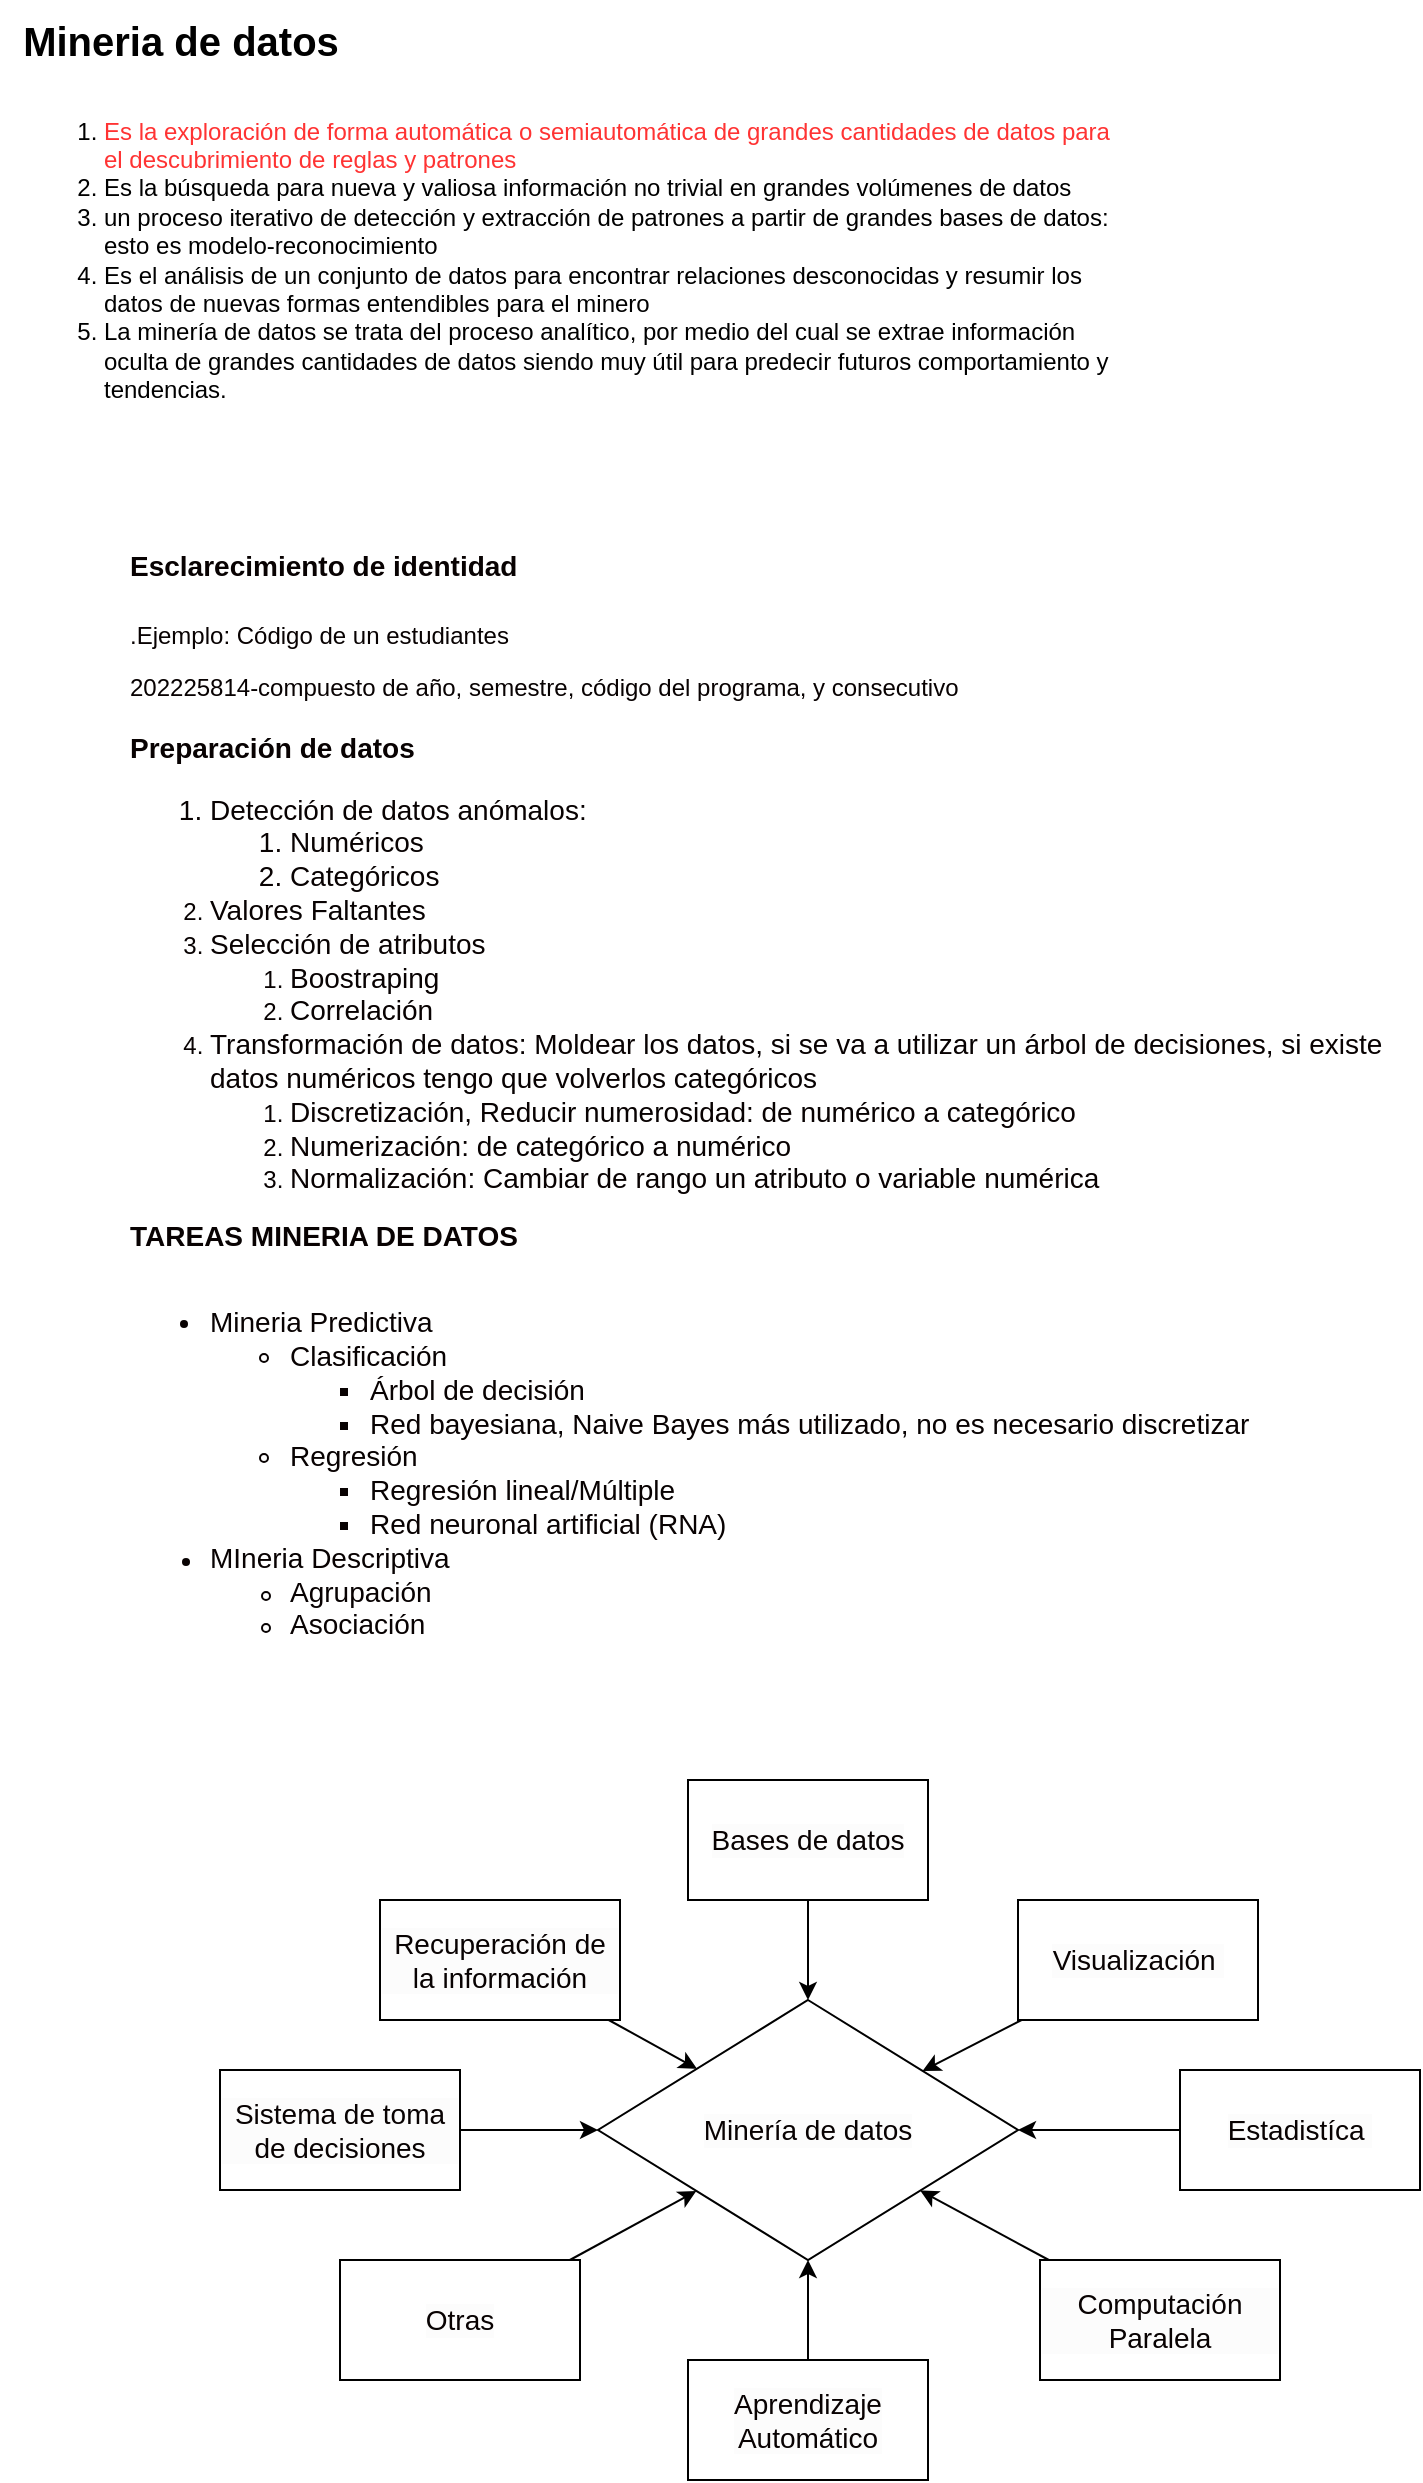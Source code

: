 <mxfile version="20.8.20" type="github">
  <diagram name="Página-1" id="TSq5aVHbMTyvOQhU0XD-">
    <mxGraphModel dx="1434" dy="755" grid="1" gridSize="10" guides="1" tooltips="1" connect="1" arrows="1" fold="1" page="1" pageScale="1" pageWidth="827" pageHeight="1169" math="0" shadow="0">
      <root>
        <mxCell id="0" />
        <mxCell id="1" parent="0" />
        <mxCell id="IPiXcc0ootGk9iN5v62f-1" value="&lt;b&gt;&lt;font style=&quot;font-size: 20px;&quot;&gt;Mineria de datos&lt;/font&gt;&lt;/b&gt;" style="text;html=1;align=center;verticalAlign=middle;resizable=0;points=[];autosize=1;strokeColor=none;fillColor=none;" vertex="1" parent="1">
          <mxGeometry x="10" y="30" width="180" height="40" as="geometry" />
        </mxCell>
        <mxCell id="IPiXcc0ootGk9iN5v62f-2" value="&lt;div style=&quot;&quot;&gt;&lt;ol&gt;&lt;li&gt;&lt;span style=&quot;background-color: initial;&quot;&gt;&lt;font color=&quot;#ff3333&quot;&gt;Es la exploración de forma automática o semiautomática de grandes cantidades de datos para el descubrimiento de reglas y patrones&lt;/font&gt;&lt;/span&gt;&lt;/li&gt;&lt;li&gt;Es la búsqueda para nueva y valiosa información no trivial en grandes volúmenes de datos&lt;/li&gt;&lt;li&gt;un proceso iterativo de detección y extracción de patrones a partir de grandes bases de datos: esto es modelo-reconocimiento&amp;nbsp;&lt;/li&gt;&lt;li&gt;Es el análisis de un conjunto de datos para encontrar relaciones desconocidas y resumir los datos de nuevas formas entendibles para el minero&amp;nbsp;&lt;/li&gt;&lt;li&gt;La minería de datos se trata del proceso analítico, por medio del cual se extrae información oculta de grandes cantidades de datos siendo muy útil para predecir futuros comportamiento y tendencias.&lt;/li&gt;&lt;/ol&gt;&lt;/div&gt;" style="text;html=1;strokeColor=none;fillColor=none;align=left;verticalAlign=middle;whiteSpace=wrap;rounded=0;" vertex="1" parent="1">
          <mxGeometry x="20" y="80" width="545" height="160" as="geometry" />
        </mxCell>
        <mxCell id="IPiXcc0ootGk9iN5v62f-8" value="&lt;h1&gt;&lt;font style=&quot;font-size: 14px;&quot;&gt;Esclarecimiento de identidad&amp;nbsp;&lt;/font&gt;&lt;/h1&gt;&lt;p&gt;.Ejemplo: Código de un estudiantes&lt;/p&gt;&lt;p&gt;202225814-compuesto de año, semestre, código del programa, y consecutivo&lt;/p&gt;&lt;p style=&quot;font-size: 14px;&quot;&gt;&lt;font style=&quot;font-size: 14px;&quot;&gt;&lt;b&gt;Preparación de datos&lt;/b&gt;&lt;/font&gt;&lt;/p&gt;&lt;p style=&quot;&quot;&gt;&lt;/p&gt;&lt;ol style=&quot;&quot;&gt;&lt;li style=&quot;font-size: 14px;&quot;&gt;Detección de datos anómalos:&amp;nbsp;&lt;/li&gt;&lt;ol style=&quot;font-size: 14px;&quot;&gt;&lt;li&gt;Numéricos&lt;/li&gt;&lt;li&gt;Categóricos&lt;/li&gt;&lt;/ol&gt;&lt;li style=&quot;&quot;&gt;&lt;span style=&quot;font-size: 14px;&quot;&gt;Valores Faltantes&lt;/span&gt;&lt;/li&gt;&lt;li style=&quot;&quot;&gt;&lt;span style=&quot;font-size: 14px;&quot;&gt;Selección de atributos&lt;/span&gt;&lt;/li&gt;&lt;ol&gt;&lt;li style=&quot;&quot;&gt;&lt;span style=&quot;font-size: 14px;&quot;&gt;Boostraping&lt;/span&gt;&lt;/li&gt;&lt;li style=&quot;&quot;&gt;&lt;span style=&quot;font-size: 14px;&quot;&gt;Correlación&lt;/span&gt;&lt;/li&gt;&lt;/ol&gt;&lt;li&gt;&lt;span style=&quot;font-size: 14px;&quot;&gt;Transformación de datos: Moldear los datos, si se va a utilizar un árbol&amp;nbsp;de decisiones, si existe datos numéricos tengo que volverlos categóricos&lt;/span&gt;&lt;/li&gt;&lt;ol&gt;&lt;li&gt;&lt;span style=&quot;font-size: 14px;&quot;&gt;Discretización, Reducir&amp;nbsp;numerosidad: de numérico a categórico&amp;nbsp;&lt;/span&gt;&lt;/li&gt;&lt;li&gt;&lt;span style=&quot;font-size: 14px;&quot;&gt;Numerización: de categórico&amp;nbsp;a&amp;nbsp;numérico&lt;/span&gt;&lt;/li&gt;&lt;li&gt;&lt;span style=&quot;font-size: 14px;&quot;&gt;Normalización: Cambiar de rango un atributo o variable numérica&lt;/span&gt;&lt;/li&gt;&lt;/ol&gt;&lt;/ol&gt;&lt;b style=&quot;font-size: 14px;&quot;&gt;TAREAS MINERIA DE DATOS&lt;/b&gt;&lt;br&gt;&lt;br&gt;&lt;ul style=&quot;&quot;&gt;&lt;li style=&quot;font-size: 14px;&quot;&gt;&lt;span style=&quot;font-size: 14px;&quot;&gt;Mineria Predictiva&lt;/span&gt;&lt;/li&gt;&lt;ul style=&quot;&quot;&gt;&lt;li style=&quot;font-size: 14px;&quot;&gt;&lt;span style=&quot;font-size: 14px;&quot;&gt;Clasificación&lt;/span&gt;&lt;/li&gt;&lt;ul style=&quot;font-size: 14px;&quot;&gt;&lt;li&gt;Árbol de decisión&lt;/li&gt;&lt;li&gt;Red bayesiana, Naive Bayes más utilizado, no es necesario discretizar&lt;/li&gt;&lt;/ul&gt;&lt;li style=&quot;font-size: 14px;&quot;&gt;&lt;span style=&quot;font-size: 14px;&quot;&gt;Regresión&lt;/span&gt;&lt;/li&gt;&lt;ul style=&quot;font-size: 14px;&quot;&gt;&lt;li&gt;Regresión lineal/Múltiple&lt;/li&gt;&lt;li&gt;Red neuronal artificial (RNA)&lt;/li&gt;&lt;/ul&gt;&lt;/ul&gt;&lt;li&gt;&lt;span style=&quot;font-size: 14px;&quot;&gt;MIneria Descriptiva&lt;/span&gt;&lt;/li&gt;&lt;ul&gt;&lt;li&gt;&lt;span style=&quot;font-size: 14px;&quot;&gt;Agrupación&lt;/span&gt;&lt;/li&gt;&lt;li&gt;&lt;span style=&quot;font-size: 14px;&quot;&gt;Asociación&lt;/span&gt;&lt;/li&gt;&lt;/ul&gt;&lt;/ul&gt;&lt;p&gt;&lt;/p&gt;" style="text;html=1;strokeColor=none;fillColor=none;spacing=5;spacingTop=-20;whiteSpace=wrap;overflow=hidden;rounded=0;fontSize=12;fontColor=#080202;" vertex="1" parent="1">
          <mxGeometry x="70" y="290" width="650" height="620" as="geometry" />
        </mxCell>
        <mxCell id="IPiXcc0ootGk9iN5v62f-14" value="Minería de datos" style="rhombus;whiteSpace=wrap;html=1;labelBackgroundColor=#FCFCFC;fontSize=14;fontColor=#080202;" vertex="1" parent="1">
          <mxGeometry x="309" y="1030" width="210" height="130" as="geometry" />
        </mxCell>
        <mxCell id="IPiXcc0ootGk9iN5v62f-25" value="" style="edgeStyle=none;rounded=0;orthogonalLoop=1;jettySize=auto;html=1;fontSize=14;fontColor=#080202;" edge="1" parent="1" source="IPiXcc0ootGk9iN5v62f-15" target="IPiXcc0ootGk9iN5v62f-14">
          <mxGeometry relative="1" as="geometry" />
        </mxCell>
        <mxCell id="IPiXcc0ootGk9iN5v62f-15" value="Bases de datos" style="rounded=0;whiteSpace=wrap;html=1;labelBackgroundColor=#FCFCFC;fontSize=14;fontColor=#080202;" vertex="1" parent="1">
          <mxGeometry x="354" y="920" width="120" height="60" as="geometry" />
        </mxCell>
        <mxCell id="IPiXcc0ootGk9iN5v62f-26" value="" style="edgeStyle=none;rounded=0;orthogonalLoop=1;jettySize=auto;html=1;fontSize=14;fontColor=#080202;" edge="1" parent="1" source="IPiXcc0ootGk9iN5v62f-16" target="IPiXcc0ootGk9iN5v62f-14">
          <mxGeometry relative="1" as="geometry" />
        </mxCell>
        <mxCell id="IPiXcc0ootGk9iN5v62f-16" value="Visualización&amp;nbsp;" style="rounded=0;whiteSpace=wrap;html=1;labelBackgroundColor=#FCFCFC;fontSize=14;fontColor=#080202;" vertex="1" parent="1">
          <mxGeometry x="519" y="980" width="120" height="60" as="geometry" />
        </mxCell>
        <mxCell id="IPiXcc0ootGk9iN5v62f-27" value="" style="edgeStyle=none;rounded=0;orthogonalLoop=1;jettySize=auto;html=1;fontSize=14;fontColor=#080202;" edge="1" parent="1" source="IPiXcc0ootGk9iN5v62f-17" target="IPiXcc0ootGk9iN5v62f-14">
          <mxGeometry relative="1" as="geometry" />
        </mxCell>
        <mxCell id="IPiXcc0ootGk9iN5v62f-17" value="Estadistíca&amp;nbsp;" style="rounded=0;whiteSpace=wrap;html=1;labelBackgroundColor=#FCFCFC;fontSize=14;fontColor=#080202;" vertex="1" parent="1">
          <mxGeometry x="600" y="1065" width="120" height="60" as="geometry" />
        </mxCell>
        <mxCell id="IPiXcc0ootGk9iN5v62f-28" value="" style="edgeStyle=none;rounded=0;orthogonalLoop=1;jettySize=auto;html=1;fontSize=14;fontColor=#080202;" edge="1" parent="1" source="IPiXcc0ootGk9iN5v62f-18" target="IPiXcc0ootGk9iN5v62f-14">
          <mxGeometry relative="1" as="geometry" />
        </mxCell>
        <mxCell id="IPiXcc0ootGk9iN5v62f-18" value="Computación Paralela" style="rounded=0;whiteSpace=wrap;html=1;labelBackgroundColor=#FCFCFC;fontSize=14;fontColor=#080202;" vertex="1" parent="1">
          <mxGeometry x="530" y="1160" width="120" height="60" as="geometry" />
        </mxCell>
        <mxCell id="IPiXcc0ootGk9iN5v62f-29" value="" style="edgeStyle=none;rounded=0;orthogonalLoop=1;jettySize=auto;html=1;fontSize=14;fontColor=#080202;" edge="1" parent="1" source="IPiXcc0ootGk9iN5v62f-20" target="IPiXcc0ootGk9iN5v62f-14">
          <mxGeometry relative="1" as="geometry" />
        </mxCell>
        <mxCell id="IPiXcc0ootGk9iN5v62f-20" value="Aprendizaje&lt;br&gt;Automático" style="rounded=0;whiteSpace=wrap;html=1;labelBackgroundColor=#FCFCFC;fontSize=14;fontColor=#080202;" vertex="1" parent="1">
          <mxGeometry x="354" y="1210" width="120" height="60" as="geometry" />
        </mxCell>
        <mxCell id="IPiXcc0ootGk9iN5v62f-30" value="" style="edgeStyle=none;rounded=0;orthogonalLoop=1;jettySize=auto;html=1;fontSize=14;fontColor=#080202;" edge="1" parent="1" source="IPiXcc0ootGk9iN5v62f-21" target="IPiXcc0ootGk9iN5v62f-14">
          <mxGeometry relative="1" as="geometry" />
        </mxCell>
        <mxCell id="IPiXcc0ootGk9iN5v62f-21" value="Otras" style="rounded=0;whiteSpace=wrap;html=1;labelBackgroundColor=#FCFCFC;fontSize=14;fontColor=#080202;" vertex="1" parent="1">
          <mxGeometry x="180" y="1160" width="120" height="60" as="geometry" />
        </mxCell>
        <mxCell id="IPiXcc0ootGk9iN5v62f-31" value="" style="edgeStyle=none;rounded=0;orthogonalLoop=1;jettySize=auto;html=1;fontSize=14;fontColor=#080202;" edge="1" parent="1" source="IPiXcc0ootGk9iN5v62f-22" target="IPiXcc0ootGk9iN5v62f-14">
          <mxGeometry relative="1" as="geometry" />
        </mxCell>
        <mxCell id="IPiXcc0ootGk9iN5v62f-22" value="Sistema de toma de decisiones" style="rounded=0;whiteSpace=wrap;html=1;labelBackgroundColor=#FCFCFC;fontSize=14;fontColor=#080202;" vertex="1" parent="1">
          <mxGeometry x="120" y="1065" width="120" height="60" as="geometry" />
        </mxCell>
        <mxCell id="IPiXcc0ootGk9iN5v62f-32" value="" style="edgeStyle=none;rounded=0;orthogonalLoop=1;jettySize=auto;html=1;fontSize=14;fontColor=#080202;" edge="1" parent="1" source="IPiXcc0ootGk9iN5v62f-23" target="IPiXcc0ootGk9iN5v62f-14">
          <mxGeometry relative="1" as="geometry" />
        </mxCell>
        <mxCell id="IPiXcc0ootGk9iN5v62f-23" value="Recuperación de la información" style="rounded=0;whiteSpace=wrap;html=1;labelBackgroundColor=#FCFCFC;fontSize=14;fontColor=#080202;" vertex="1" parent="1">
          <mxGeometry x="200" y="980" width="120" height="60" as="geometry" />
        </mxCell>
      </root>
    </mxGraphModel>
  </diagram>
</mxfile>

